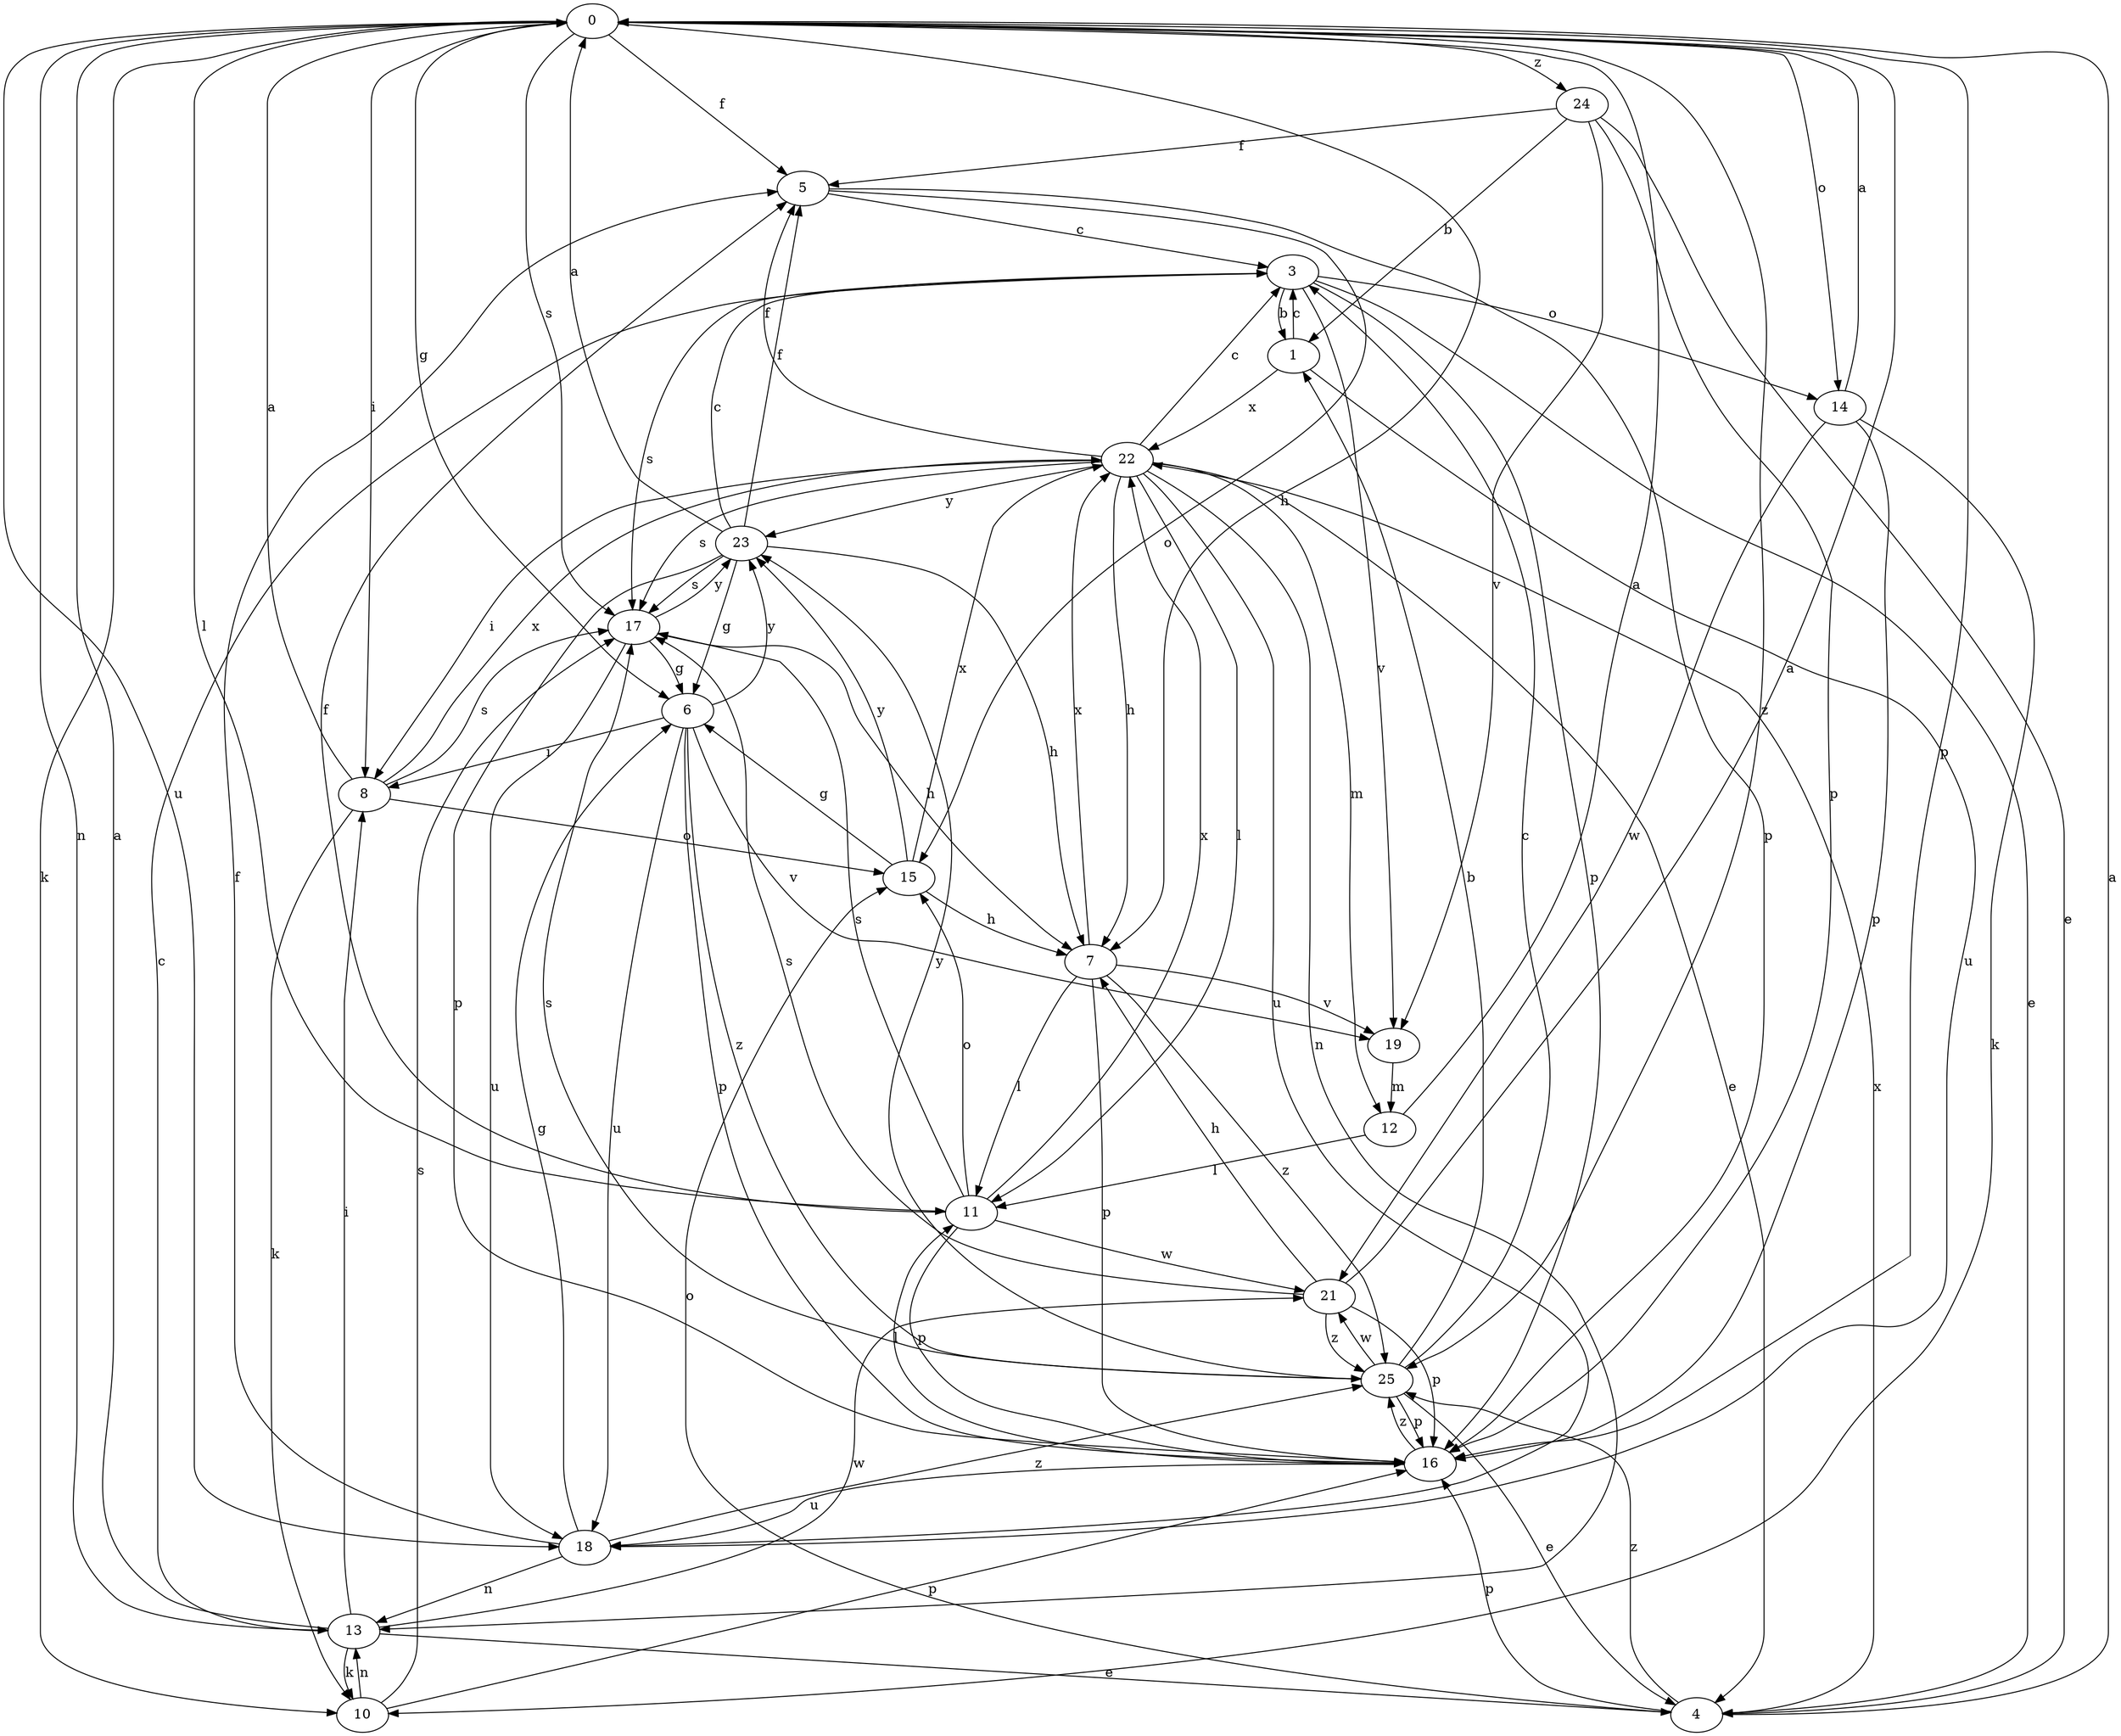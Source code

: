 strict digraph  {
0;
1;
3;
4;
5;
6;
7;
8;
10;
11;
12;
13;
14;
15;
16;
17;
18;
19;
21;
22;
23;
24;
25;
0 -> 5  [label=f];
0 -> 6  [label=g];
0 -> 7  [label=h];
0 -> 8  [label=i];
0 -> 10  [label=k];
0 -> 11  [label=l];
0 -> 13  [label=n];
0 -> 14  [label=o];
0 -> 16  [label=p];
0 -> 17  [label=s];
0 -> 18  [label=u];
0 -> 24  [label=z];
0 -> 25  [label=z];
1 -> 3  [label=c];
1 -> 18  [label=u];
1 -> 22  [label=x];
3 -> 1  [label=b];
3 -> 4  [label=e];
3 -> 14  [label=o];
3 -> 16  [label=p];
3 -> 17  [label=s];
3 -> 19  [label=v];
4 -> 0  [label=a];
4 -> 15  [label=o];
4 -> 16  [label=p];
4 -> 22  [label=x];
4 -> 25  [label=z];
5 -> 3  [label=c];
5 -> 15  [label=o];
5 -> 16  [label=p];
6 -> 8  [label=i];
6 -> 16  [label=p];
6 -> 18  [label=u];
6 -> 19  [label=v];
6 -> 23  [label=y];
6 -> 25  [label=z];
7 -> 11  [label=l];
7 -> 16  [label=p];
7 -> 19  [label=v];
7 -> 22  [label=x];
7 -> 25  [label=z];
8 -> 0  [label=a];
8 -> 10  [label=k];
8 -> 15  [label=o];
8 -> 17  [label=s];
8 -> 22  [label=x];
10 -> 13  [label=n];
10 -> 16  [label=p];
10 -> 17  [label=s];
11 -> 5  [label=f];
11 -> 15  [label=o];
11 -> 16  [label=p];
11 -> 17  [label=s];
11 -> 21  [label=w];
11 -> 22  [label=x];
12 -> 0  [label=a];
12 -> 11  [label=l];
13 -> 0  [label=a];
13 -> 3  [label=c];
13 -> 4  [label=e];
13 -> 8  [label=i];
13 -> 10  [label=k];
13 -> 21  [label=w];
14 -> 0  [label=a];
14 -> 10  [label=k];
14 -> 16  [label=p];
14 -> 21  [label=w];
15 -> 6  [label=g];
15 -> 7  [label=h];
15 -> 22  [label=x];
15 -> 23  [label=y];
16 -> 11  [label=l];
16 -> 18  [label=u];
16 -> 25  [label=z];
17 -> 6  [label=g];
17 -> 7  [label=h];
17 -> 18  [label=u];
17 -> 23  [label=y];
18 -> 5  [label=f];
18 -> 6  [label=g];
18 -> 13  [label=n];
18 -> 25  [label=z];
19 -> 12  [label=m];
21 -> 0  [label=a];
21 -> 7  [label=h];
21 -> 16  [label=p];
21 -> 17  [label=s];
21 -> 25  [label=z];
22 -> 3  [label=c];
22 -> 4  [label=e];
22 -> 5  [label=f];
22 -> 7  [label=h];
22 -> 8  [label=i];
22 -> 11  [label=l];
22 -> 12  [label=m];
22 -> 13  [label=n];
22 -> 17  [label=s];
22 -> 18  [label=u];
22 -> 23  [label=y];
23 -> 0  [label=a];
23 -> 3  [label=c];
23 -> 5  [label=f];
23 -> 6  [label=g];
23 -> 7  [label=h];
23 -> 16  [label=p];
23 -> 17  [label=s];
24 -> 1  [label=b];
24 -> 4  [label=e];
24 -> 5  [label=f];
24 -> 16  [label=p];
24 -> 19  [label=v];
25 -> 1  [label=b];
25 -> 3  [label=c];
25 -> 4  [label=e];
25 -> 16  [label=p];
25 -> 17  [label=s];
25 -> 21  [label=w];
25 -> 23  [label=y];
}
